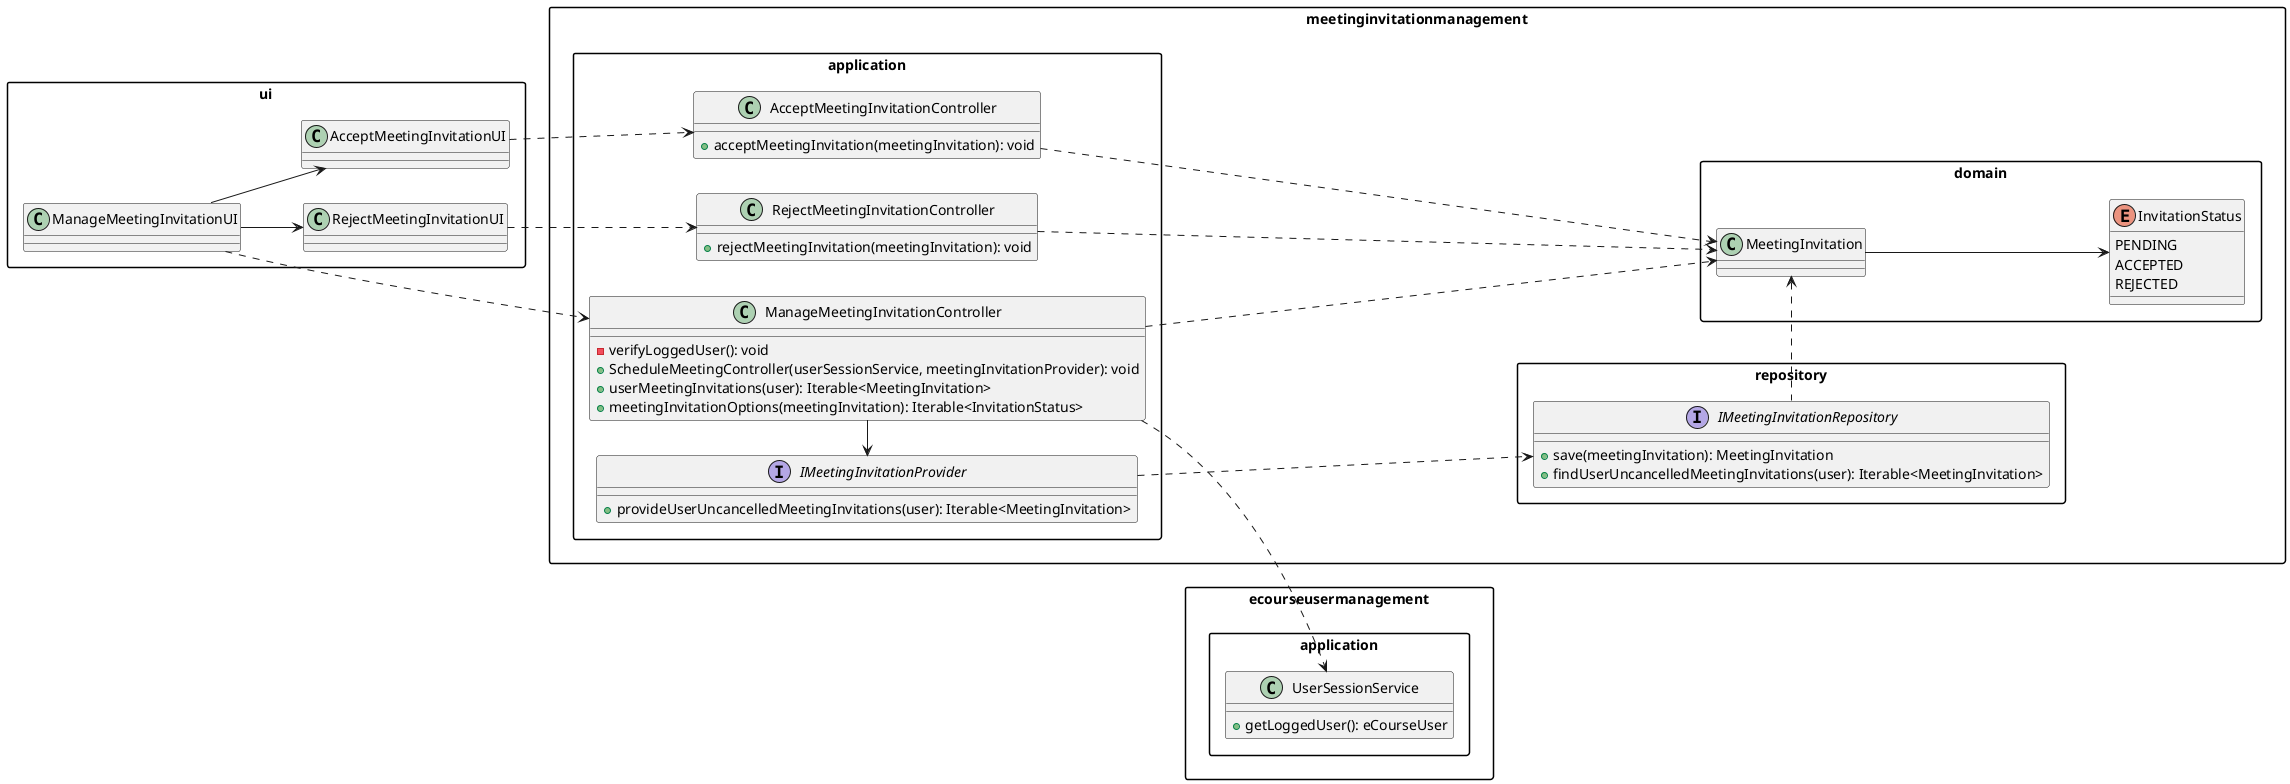 @startuml

skinparam packageStyle rect
skinparam defaultFontName FG Virgil
skinparam shadowing false

left to right direction

package ui {

    class ManageMeetingInvitationUI {}

    class AcceptMeetingInvitationUI {}

    class RejectMeetingInvitationUI {}

}

package meetinginvitationmanagement {

    package application {

        class ManageMeetingInvitationController {
            - verifyLoggedUser(): void
            + ScheduleMeetingController(userSessionService, meetingInvitationProvider): void
            + userMeetingInvitations(user): Iterable<MeetingInvitation>
            + meetingInvitationOptions(meetingInvitation): Iterable<InvitationStatus>
        }

        class AcceptMeetingInvitationController {
            + acceptMeetingInvitation(meetingInvitation): void
        }

        class RejectMeetingInvitationController {
            + rejectMeetingInvitation(meetingInvitation): void
        }

        interface IMeetingInvitationProvider {
            + provideUserUncancelledMeetingInvitations(user): Iterable<MeetingInvitation>
        }

    }

    package domain {

        class MeetingInvitation {}

        enum InvitationStatus {
            PENDING
            ACCEPTED
            REJECTED
        }
    }

    package repository {

        interface IMeetingInvitationRepository {
            + save(meetingInvitation): MeetingInvitation
            + findUserUncancelledMeetingInvitations(user): Iterable<MeetingInvitation>
        }

    }

}

package ecourseusermanagement {

    package application {

        class UserSessionService {
            + getLoggedUser(): eCourseUser
        }
    }

}

ManageMeetingInvitationUI --> AcceptMeetingInvitationUI
ManageMeetingInvitationUI --> RejectMeetingInvitationUI

ManageMeetingInvitationUI ..> ManageMeetingInvitationController
ManageMeetingInvitationController ..> UserSessionService
ManageMeetingInvitationController -> IMeetingInvitationProvider

IMeetingInvitationProvider .> IMeetingInvitationRepository

AcceptMeetingInvitationUI ..> AcceptMeetingInvitationController
RejectMeetingInvitationUI ..> RejectMeetingInvitationController

ManageMeetingInvitationController .> MeetingInvitation
AcceptMeetingInvitationController .> MeetingInvitation
RejectMeetingInvitationController ...> MeetingInvitation

MeetingInvitation --> InvitationStatus

IMeetingInvitationRepository .u> MeetingInvitation

@enduml

